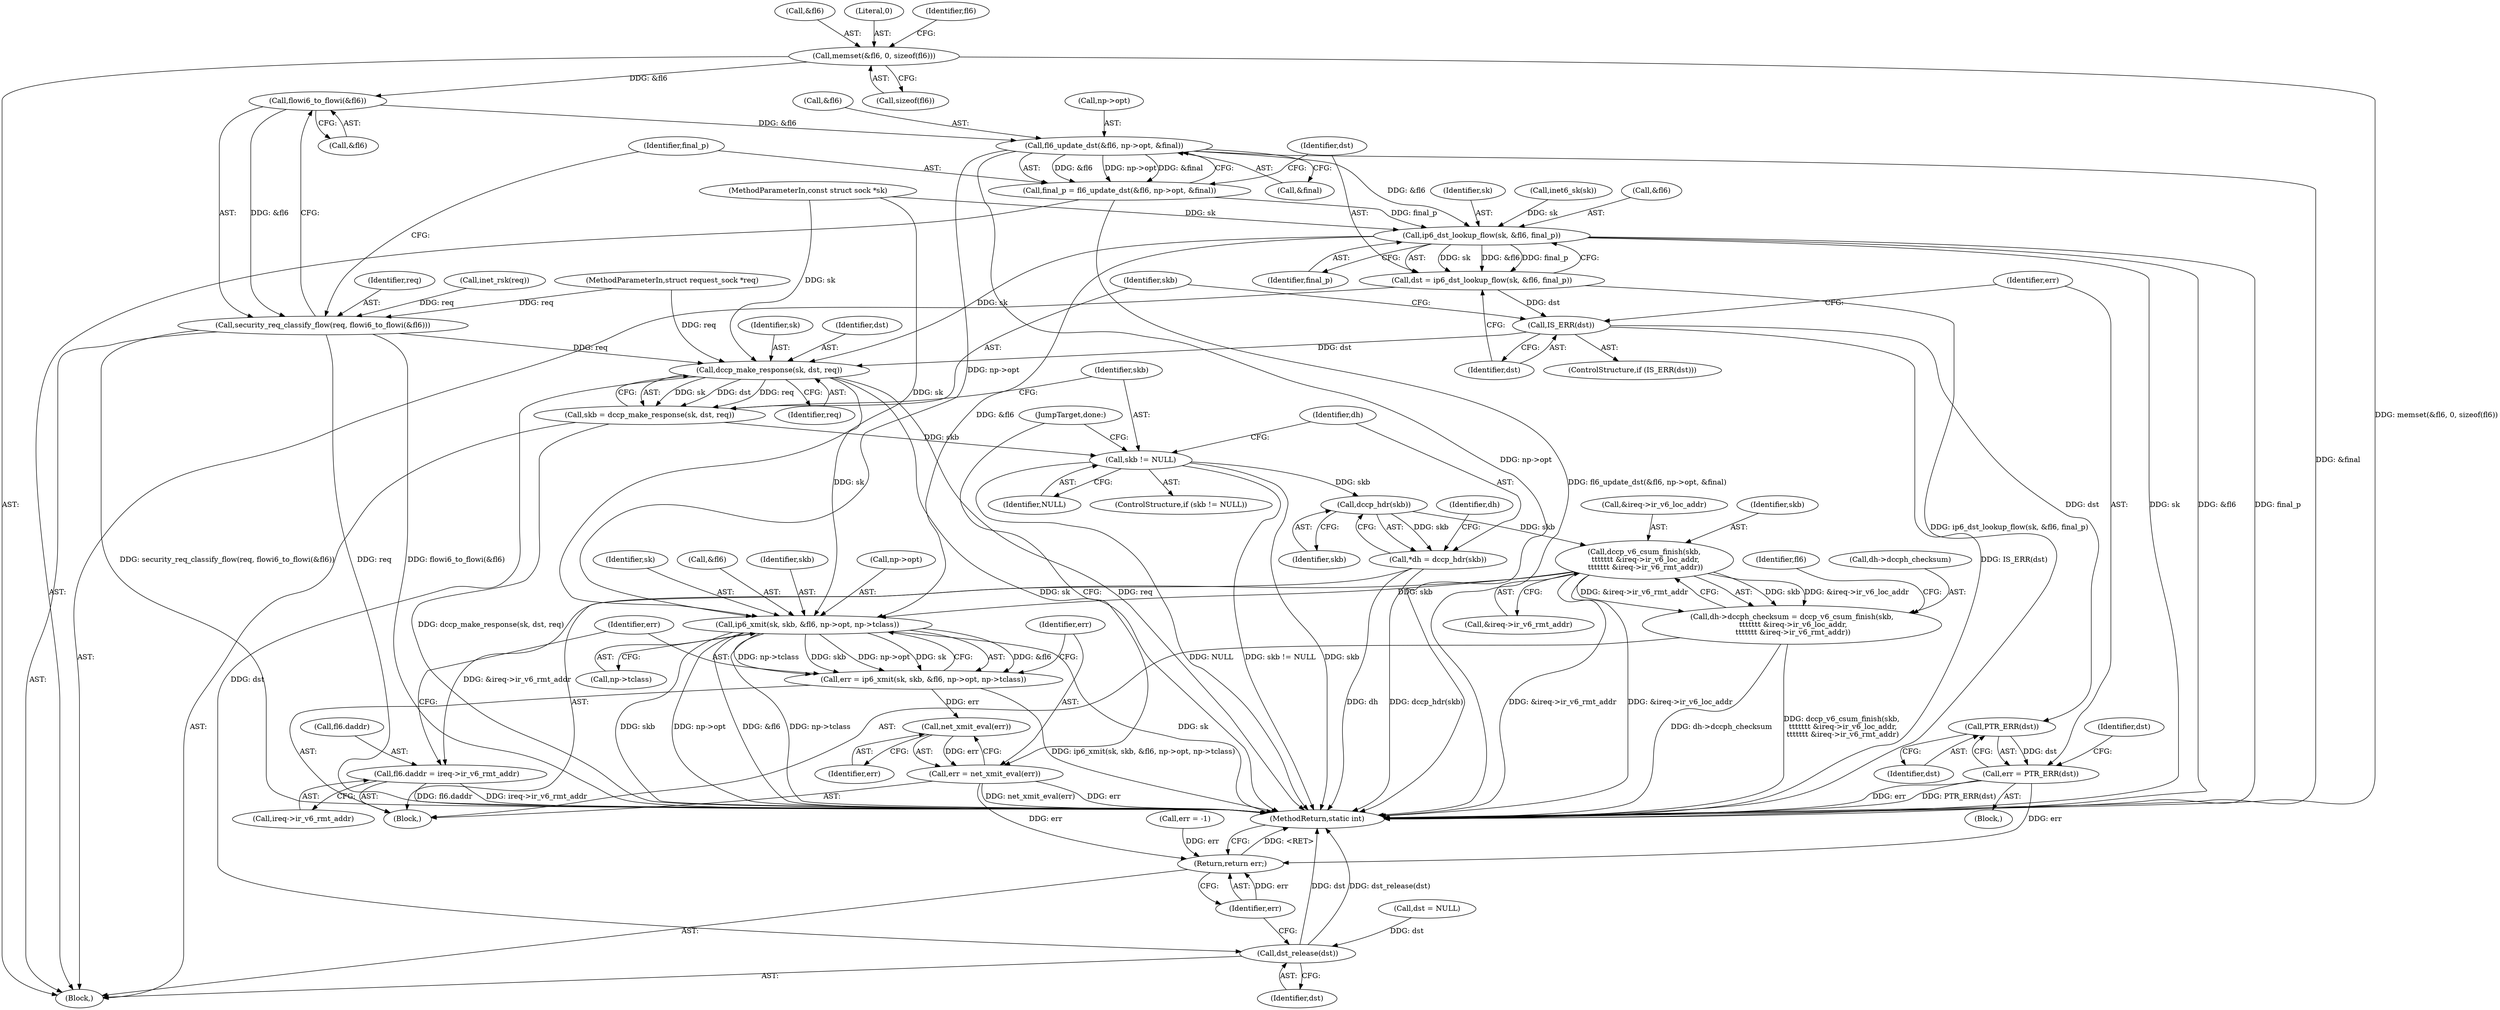 digraph "1_linux_45f6fad84cc305103b28d73482b344d7f5b76f39_1@API" {
"1000124" [label="(Call,memset(&fl6, 0, sizeof(fl6)))"];
"1000178" [label="(Call,flowi6_to_flowi(&fl6))"];
"1000176" [label="(Call,security_req_classify_flow(req, flowi6_to_flowi(&fl6)))"];
"1000212" [label="(Call,dccp_make_response(sk, dst, req))"];
"1000210" [label="(Call,skb = dccp_make_response(sk, dst, req))"];
"1000217" [label="(Call,skb != NULL)"];
"1000224" [label="(Call,dccp_hdr(skb))"];
"1000222" [label="(Call,*dh = dccp_hdr(skb))"];
"1000230" [label="(Call,dccp_v6_csum_finish(skb,\n \t\t\t\t\t\t\t &ireq->ir_v6_loc_addr,\n \t\t\t\t\t\t\t &ireq->ir_v6_rmt_addr))"];
"1000226" [label="(Call,dh->dccph_checksum = dccp_v6_csum_finish(skb,\n \t\t\t\t\t\t\t &ireq->ir_v6_loc_addr,\n \t\t\t\t\t\t\t &ireq->ir_v6_rmt_addr))"];
"1000240" [label="(Call,fl6.daddr = ireq->ir_v6_rmt_addr)"];
"1000249" [label="(Call,ip6_xmit(sk, skb, &fl6, np->opt, np->tclass))"];
"1000247" [label="(Call,err = ip6_xmit(sk, skb, &fl6, np->opt, np->tclass))"];
"1000262" [label="(Call,net_xmit_eval(err))"];
"1000260" [label="(Call,err = net_xmit_eval(err))"];
"1000267" [label="(Return,return err;)"];
"1000265" [label="(Call,dst_release(dst))"];
"1000183" [label="(Call,fl6_update_dst(&fl6, np->opt, &final))"];
"1000181" [label="(Call,final_p = fl6_update_dst(&fl6, np->opt, &final))"];
"1000193" [label="(Call,ip6_dst_lookup_flow(sk, &fl6, final_p))"];
"1000191" [label="(Call,dst = ip6_dst_lookup_flow(sk, &fl6, final_p))"];
"1000199" [label="(Call,IS_ERR(dst))"];
"1000204" [label="(Call,PTR_ERR(dst))"];
"1000202" [label="(Call,err = PTR_ERR(dst))"];
"1000182" [label="(Identifier,final_p)"];
"1000197" [label="(Identifier,final_p)"];
"1000242" [label="(Identifier,fl6)"];
"1000250" [label="(Identifier,sk)"];
"1000198" [label="(ControlStructure,if (IS_ERR(dst)))"];
"1000224" [label="(Call,dccp_hdr(skb))"];
"1000128" [label="(Call,sizeof(fl6))"];
"1000220" [label="(Block,)"];
"1000247" [label="(Call,err = ip6_xmit(sk, skb, &fl6, np->opt, np->tclass))"];
"1000267" [label="(Return,return err;)"];
"1000186" [label="(Call,np->opt)"];
"1000257" [label="(Call,np->tclass)"];
"1000232" [label="(Call,&ireq->ir_v6_loc_addr)"];
"1000177" [label="(Identifier,req)"];
"1000191" [label="(Call,dst = ip6_dst_lookup_flow(sk, &fl6, final_p))"];
"1000212" [label="(Call,dccp_make_response(sk, dst, req))"];
"1000223" [label="(Identifier,dh)"];
"1000252" [label="(Call,&fl6)"];
"1000194" [label="(Identifier,sk)"];
"1000215" [label="(Identifier,req)"];
"1000249" [label="(Call,ip6_xmit(sk, skb, &fl6, np->opt, np->tclass))"];
"1000222" [label="(Call,*dh = dccp_hdr(skb))"];
"1000206" [label="(Call,dst = NULL)"];
"1000225" [label="(Identifier,skb)"];
"1000205" [label="(Identifier,dst)"];
"1000248" [label="(Identifier,err)"];
"1000213" [label="(Identifier,sk)"];
"1000204" [label="(Call,PTR_ERR(dst))"];
"1000210" [label="(Call,skb = dccp_make_response(sk, dst, req))"];
"1000189" [label="(Call,&final)"];
"1000251" [label="(Identifier,skb)"];
"1000184" [label="(Call,&fl6)"];
"1000219" [label="(Identifier,NULL)"];
"1000101" [label="(MethodParameterIn,const struct sock *sk)"];
"1000119" [label="(Call,err = -1)"];
"1000214" [label="(Identifier,dst)"];
"1000216" [label="(ControlStructure,if (skb != NULL))"];
"1000203" [label="(Identifier,err)"];
"1000200" [label="(Identifier,dst)"];
"1000264" [label="(JumpTarget,done:)"];
"1000230" [label="(Call,dccp_v6_csum_finish(skb,\n \t\t\t\t\t\t\t &ireq->ir_v6_loc_addr,\n \t\t\t\t\t\t\t &ireq->ir_v6_rmt_addr))"];
"1000211" [label="(Identifier,skb)"];
"1000124" [label="(Call,memset(&fl6, 0, sizeof(fl6)))"];
"1000183" [label="(Call,fl6_update_dst(&fl6, np->opt, &final))"];
"1000178" [label="(Call,flowi6_to_flowi(&fl6))"];
"1000217" [label="(Call,skb != NULL)"];
"1000240" [label="(Call,fl6.daddr = ireq->ir_v6_rmt_addr)"];
"1000266" [label="(Identifier,dst)"];
"1000207" [label="(Identifier,dst)"];
"1000107" [label="(Call,inet_rsk(req))"];
"1000125" [label="(Call,&fl6)"];
"1000127" [label="(Literal,0)"];
"1000265" [label="(Call,dst_release(dst))"];
"1000112" [label="(Call,inet6_sk(sk))"];
"1000103" [label="(Block,)"];
"1000102" [label="(MethodParameterIn,struct request_sock *req)"];
"1000228" [label="(Identifier,dh)"];
"1000202" [label="(Call,err = PTR_ERR(dst))"];
"1000269" [label="(MethodReturn,static int)"];
"1000244" [label="(Call,ireq->ir_v6_rmt_addr)"];
"1000241" [label="(Call,fl6.daddr)"];
"1000195" [label="(Call,&fl6)"];
"1000201" [label="(Block,)"];
"1000268" [label="(Identifier,err)"];
"1000179" [label="(Call,&fl6)"];
"1000226" [label="(Call,dh->dccph_checksum = dccp_v6_csum_finish(skb,\n \t\t\t\t\t\t\t &ireq->ir_v6_loc_addr,\n \t\t\t\t\t\t\t &ireq->ir_v6_rmt_addr))"];
"1000176" [label="(Call,security_req_classify_flow(req, flowi6_to_flowi(&fl6)))"];
"1000263" [label="(Identifier,err)"];
"1000192" [label="(Identifier,dst)"];
"1000132" [label="(Identifier,fl6)"];
"1000261" [label="(Identifier,err)"];
"1000231" [label="(Identifier,skb)"];
"1000260" [label="(Call,err = net_xmit_eval(err))"];
"1000218" [label="(Identifier,skb)"];
"1000199" [label="(Call,IS_ERR(dst))"];
"1000193" [label="(Call,ip6_dst_lookup_flow(sk, &fl6, final_p))"];
"1000236" [label="(Call,&ireq->ir_v6_rmt_addr)"];
"1000262" [label="(Call,net_xmit_eval(err))"];
"1000181" [label="(Call,final_p = fl6_update_dst(&fl6, np->opt, &final))"];
"1000227" [label="(Call,dh->dccph_checksum)"];
"1000254" [label="(Call,np->opt)"];
"1000124" -> "1000103"  [label="AST: "];
"1000124" -> "1000128"  [label="CFG: "];
"1000125" -> "1000124"  [label="AST: "];
"1000127" -> "1000124"  [label="AST: "];
"1000128" -> "1000124"  [label="AST: "];
"1000132" -> "1000124"  [label="CFG: "];
"1000124" -> "1000269"  [label="DDG: memset(&fl6, 0, sizeof(fl6))"];
"1000124" -> "1000178"  [label="DDG: &fl6"];
"1000178" -> "1000176"  [label="AST: "];
"1000178" -> "1000179"  [label="CFG: "];
"1000179" -> "1000178"  [label="AST: "];
"1000176" -> "1000178"  [label="CFG: "];
"1000178" -> "1000176"  [label="DDG: &fl6"];
"1000178" -> "1000183"  [label="DDG: &fl6"];
"1000176" -> "1000103"  [label="AST: "];
"1000177" -> "1000176"  [label="AST: "];
"1000182" -> "1000176"  [label="CFG: "];
"1000176" -> "1000269"  [label="DDG: flowi6_to_flowi(&fl6)"];
"1000176" -> "1000269"  [label="DDG: security_req_classify_flow(req, flowi6_to_flowi(&fl6))"];
"1000176" -> "1000269"  [label="DDG: req"];
"1000107" -> "1000176"  [label="DDG: req"];
"1000102" -> "1000176"  [label="DDG: req"];
"1000176" -> "1000212"  [label="DDG: req"];
"1000212" -> "1000210"  [label="AST: "];
"1000212" -> "1000215"  [label="CFG: "];
"1000213" -> "1000212"  [label="AST: "];
"1000214" -> "1000212"  [label="AST: "];
"1000215" -> "1000212"  [label="AST: "];
"1000210" -> "1000212"  [label="CFG: "];
"1000212" -> "1000269"  [label="DDG: sk"];
"1000212" -> "1000269"  [label="DDG: req"];
"1000212" -> "1000210"  [label="DDG: sk"];
"1000212" -> "1000210"  [label="DDG: dst"];
"1000212" -> "1000210"  [label="DDG: req"];
"1000193" -> "1000212"  [label="DDG: sk"];
"1000101" -> "1000212"  [label="DDG: sk"];
"1000199" -> "1000212"  [label="DDG: dst"];
"1000102" -> "1000212"  [label="DDG: req"];
"1000212" -> "1000249"  [label="DDG: sk"];
"1000212" -> "1000265"  [label="DDG: dst"];
"1000210" -> "1000103"  [label="AST: "];
"1000211" -> "1000210"  [label="AST: "];
"1000218" -> "1000210"  [label="CFG: "];
"1000210" -> "1000269"  [label="DDG: dccp_make_response(sk, dst, req)"];
"1000210" -> "1000217"  [label="DDG: skb"];
"1000217" -> "1000216"  [label="AST: "];
"1000217" -> "1000219"  [label="CFG: "];
"1000218" -> "1000217"  [label="AST: "];
"1000219" -> "1000217"  [label="AST: "];
"1000223" -> "1000217"  [label="CFG: "];
"1000264" -> "1000217"  [label="CFG: "];
"1000217" -> "1000269"  [label="DDG: NULL"];
"1000217" -> "1000269"  [label="DDG: skb != NULL"];
"1000217" -> "1000269"  [label="DDG: skb"];
"1000217" -> "1000224"  [label="DDG: skb"];
"1000224" -> "1000222"  [label="AST: "];
"1000224" -> "1000225"  [label="CFG: "];
"1000225" -> "1000224"  [label="AST: "];
"1000222" -> "1000224"  [label="CFG: "];
"1000224" -> "1000222"  [label="DDG: skb"];
"1000224" -> "1000230"  [label="DDG: skb"];
"1000222" -> "1000220"  [label="AST: "];
"1000223" -> "1000222"  [label="AST: "];
"1000228" -> "1000222"  [label="CFG: "];
"1000222" -> "1000269"  [label="DDG: dh"];
"1000222" -> "1000269"  [label="DDG: dccp_hdr(skb)"];
"1000230" -> "1000226"  [label="AST: "];
"1000230" -> "1000236"  [label="CFG: "];
"1000231" -> "1000230"  [label="AST: "];
"1000232" -> "1000230"  [label="AST: "];
"1000236" -> "1000230"  [label="AST: "];
"1000226" -> "1000230"  [label="CFG: "];
"1000230" -> "1000269"  [label="DDG: &ireq->ir_v6_rmt_addr"];
"1000230" -> "1000269"  [label="DDG: &ireq->ir_v6_loc_addr"];
"1000230" -> "1000226"  [label="DDG: skb"];
"1000230" -> "1000226"  [label="DDG: &ireq->ir_v6_loc_addr"];
"1000230" -> "1000226"  [label="DDG: &ireq->ir_v6_rmt_addr"];
"1000230" -> "1000240"  [label="DDG: &ireq->ir_v6_rmt_addr"];
"1000230" -> "1000249"  [label="DDG: skb"];
"1000226" -> "1000220"  [label="AST: "];
"1000227" -> "1000226"  [label="AST: "];
"1000242" -> "1000226"  [label="CFG: "];
"1000226" -> "1000269"  [label="DDG: dh->dccph_checksum"];
"1000226" -> "1000269"  [label="DDG: dccp_v6_csum_finish(skb,\n \t\t\t\t\t\t\t &ireq->ir_v6_loc_addr,\n \t\t\t\t\t\t\t &ireq->ir_v6_rmt_addr)"];
"1000240" -> "1000220"  [label="AST: "];
"1000240" -> "1000244"  [label="CFG: "];
"1000241" -> "1000240"  [label="AST: "];
"1000244" -> "1000240"  [label="AST: "];
"1000248" -> "1000240"  [label="CFG: "];
"1000240" -> "1000269"  [label="DDG: ireq->ir_v6_rmt_addr"];
"1000240" -> "1000269"  [label="DDG: fl6.daddr"];
"1000249" -> "1000247"  [label="AST: "];
"1000249" -> "1000257"  [label="CFG: "];
"1000250" -> "1000249"  [label="AST: "];
"1000251" -> "1000249"  [label="AST: "];
"1000252" -> "1000249"  [label="AST: "];
"1000254" -> "1000249"  [label="AST: "];
"1000257" -> "1000249"  [label="AST: "];
"1000247" -> "1000249"  [label="CFG: "];
"1000249" -> "1000269"  [label="DDG: skb"];
"1000249" -> "1000269"  [label="DDG: np->opt"];
"1000249" -> "1000269"  [label="DDG: &fl6"];
"1000249" -> "1000269"  [label="DDG: np->tclass"];
"1000249" -> "1000269"  [label="DDG: sk"];
"1000249" -> "1000247"  [label="DDG: &fl6"];
"1000249" -> "1000247"  [label="DDG: np->tclass"];
"1000249" -> "1000247"  [label="DDG: skb"];
"1000249" -> "1000247"  [label="DDG: np->opt"];
"1000249" -> "1000247"  [label="DDG: sk"];
"1000101" -> "1000249"  [label="DDG: sk"];
"1000193" -> "1000249"  [label="DDG: &fl6"];
"1000183" -> "1000249"  [label="DDG: np->opt"];
"1000247" -> "1000220"  [label="AST: "];
"1000248" -> "1000247"  [label="AST: "];
"1000261" -> "1000247"  [label="CFG: "];
"1000247" -> "1000269"  [label="DDG: ip6_xmit(sk, skb, &fl6, np->opt, np->tclass)"];
"1000247" -> "1000262"  [label="DDG: err"];
"1000262" -> "1000260"  [label="AST: "];
"1000262" -> "1000263"  [label="CFG: "];
"1000263" -> "1000262"  [label="AST: "];
"1000260" -> "1000262"  [label="CFG: "];
"1000262" -> "1000260"  [label="DDG: err"];
"1000260" -> "1000220"  [label="AST: "];
"1000261" -> "1000260"  [label="AST: "];
"1000264" -> "1000260"  [label="CFG: "];
"1000260" -> "1000269"  [label="DDG: net_xmit_eval(err)"];
"1000260" -> "1000269"  [label="DDG: err"];
"1000260" -> "1000267"  [label="DDG: err"];
"1000267" -> "1000103"  [label="AST: "];
"1000267" -> "1000268"  [label="CFG: "];
"1000268" -> "1000267"  [label="AST: "];
"1000269" -> "1000267"  [label="CFG: "];
"1000267" -> "1000269"  [label="DDG: <RET>"];
"1000268" -> "1000267"  [label="DDG: err"];
"1000202" -> "1000267"  [label="DDG: err"];
"1000119" -> "1000267"  [label="DDG: err"];
"1000265" -> "1000103"  [label="AST: "];
"1000265" -> "1000266"  [label="CFG: "];
"1000266" -> "1000265"  [label="AST: "];
"1000268" -> "1000265"  [label="CFG: "];
"1000265" -> "1000269"  [label="DDG: dst"];
"1000265" -> "1000269"  [label="DDG: dst_release(dst)"];
"1000206" -> "1000265"  [label="DDG: dst"];
"1000183" -> "1000181"  [label="AST: "];
"1000183" -> "1000189"  [label="CFG: "];
"1000184" -> "1000183"  [label="AST: "];
"1000186" -> "1000183"  [label="AST: "];
"1000189" -> "1000183"  [label="AST: "];
"1000181" -> "1000183"  [label="CFG: "];
"1000183" -> "1000269"  [label="DDG: np->opt"];
"1000183" -> "1000269"  [label="DDG: &final"];
"1000183" -> "1000181"  [label="DDG: &fl6"];
"1000183" -> "1000181"  [label="DDG: np->opt"];
"1000183" -> "1000181"  [label="DDG: &final"];
"1000183" -> "1000193"  [label="DDG: &fl6"];
"1000181" -> "1000103"  [label="AST: "];
"1000182" -> "1000181"  [label="AST: "];
"1000192" -> "1000181"  [label="CFG: "];
"1000181" -> "1000269"  [label="DDG: fl6_update_dst(&fl6, np->opt, &final)"];
"1000181" -> "1000193"  [label="DDG: final_p"];
"1000193" -> "1000191"  [label="AST: "];
"1000193" -> "1000197"  [label="CFG: "];
"1000194" -> "1000193"  [label="AST: "];
"1000195" -> "1000193"  [label="AST: "];
"1000197" -> "1000193"  [label="AST: "];
"1000191" -> "1000193"  [label="CFG: "];
"1000193" -> "1000269"  [label="DDG: sk"];
"1000193" -> "1000269"  [label="DDG: &fl6"];
"1000193" -> "1000269"  [label="DDG: final_p"];
"1000193" -> "1000191"  [label="DDG: sk"];
"1000193" -> "1000191"  [label="DDG: &fl6"];
"1000193" -> "1000191"  [label="DDG: final_p"];
"1000112" -> "1000193"  [label="DDG: sk"];
"1000101" -> "1000193"  [label="DDG: sk"];
"1000191" -> "1000103"  [label="AST: "];
"1000192" -> "1000191"  [label="AST: "];
"1000200" -> "1000191"  [label="CFG: "];
"1000191" -> "1000269"  [label="DDG: ip6_dst_lookup_flow(sk, &fl6, final_p)"];
"1000191" -> "1000199"  [label="DDG: dst"];
"1000199" -> "1000198"  [label="AST: "];
"1000199" -> "1000200"  [label="CFG: "];
"1000200" -> "1000199"  [label="AST: "];
"1000203" -> "1000199"  [label="CFG: "];
"1000211" -> "1000199"  [label="CFG: "];
"1000199" -> "1000269"  [label="DDG: IS_ERR(dst)"];
"1000199" -> "1000204"  [label="DDG: dst"];
"1000204" -> "1000202"  [label="AST: "];
"1000204" -> "1000205"  [label="CFG: "];
"1000205" -> "1000204"  [label="AST: "];
"1000202" -> "1000204"  [label="CFG: "];
"1000204" -> "1000202"  [label="DDG: dst"];
"1000202" -> "1000201"  [label="AST: "];
"1000203" -> "1000202"  [label="AST: "];
"1000207" -> "1000202"  [label="CFG: "];
"1000202" -> "1000269"  [label="DDG: err"];
"1000202" -> "1000269"  [label="DDG: PTR_ERR(dst)"];
}
